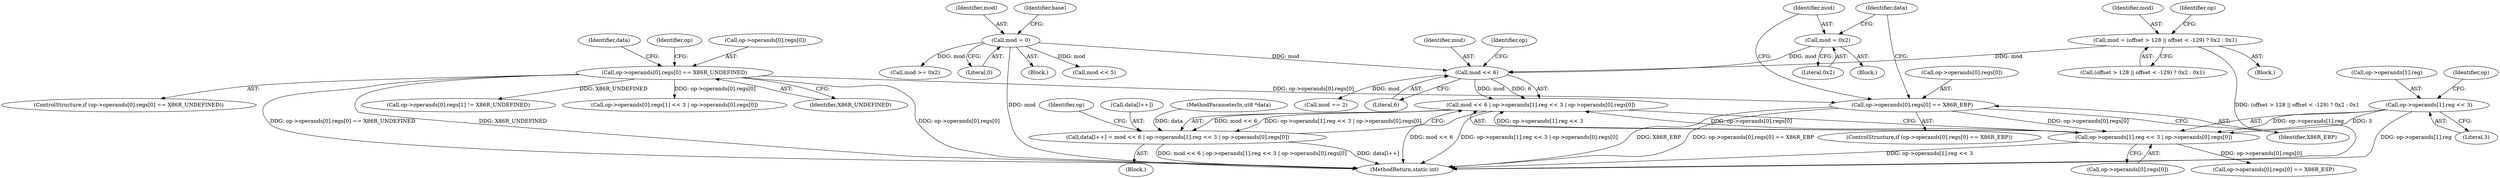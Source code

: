 digraph "0_radare2_f17bfd9f1da05f30f23a4dd05e9d2363e1406948@API" {
"1001906" [label="(Call,mod << 6 | op->operands[1].reg << 3 | op->operands[0].regs[0])"];
"1001907" [label="(Call,mod << 6)"];
"1000116" [label="(Call,mod = 0)"];
"1001898" [label="(Call,mod = 0x2)"];
"1001872" [label="(Call,mod = (offset > 128 || offset < -129) ? 0x2 : 0x1)"];
"1001910" [label="(Call,op->operands[1].reg << 3 | op->operands[0].regs[0])"];
"1001911" [label="(Call,op->operands[1].reg << 3)"];
"1001886" [label="(Call,op->operands[0].regs[0] == X86R_EBP)"];
"1001741" [label="(Call,op->operands[0].regs[0] == X86R_UNDEFINED)"];
"1001901" [label="(Call,data[l++] = mod << 6 | op->operands[1].reg << 3 | op->operands[0].regs[0])"];
"1001806" [label="(Identifier,op)"];
"1001740" [label="(ControlStructure,if (op->operands[0].regs[0] == X86R_UNDEFINED))"];
"1001958" [label="(Call,mod == 2)"];
"1003086" [label="(Call,mod >= 0x2)"];
"1001901" [label="(Call,data[l++] = mod << 6 | op->operands[1].reg << 3 | op->operands[0].regs[0])"];
"1001886" [label="(Call,op->operands[0].regs[0] == X86R_EBP)"];
"1001935" [label="(Identifier,op)"];
"1000117" [label="(Identifier,mod)"];
"1001902" [label="(Call,data[l++])"];
"1001813" [label="(Call,op->operands[0].regs[1] != X86R_UNDEFINED)"];
"1001908" [label="(Identifier,mod)"];
"1001741" [label="(Call,op->operands[0].regs[0] == X86R_UNDEFINED)"];
"1000104" [label="(MethodParameterIn,ut8 *data)"];
"1001912" [label="(Call,op->operands[1].reg)"];
"1000118" [label="(Literal,0)"];
"1001873" [label="(Identifier,mod)"];
"1001871" [label="(Block,)"];
"1000106" [label="(Block,)"];
"1001930" [label="(Call,op->operands[0].regs[0] == X86R_ESP)"];
"1001885" [label="(ControlStructure,if (op->operands[0].regs[0] == X86R_EBP))"];
"1001846" [label="(Call,op->operands[0].regs[1] << 3 | op->operands[0].regs[0])"];
"1001872" [label="(Call,mod = (offset > 128 || offset < -129) ? 0x2 : 0x1)"];
"1000121" [label="(Identifier,base)"];
"1001811" [label="(Block,)"];
"1001751" [label="(Identifier,X86R_UNDEFINED)"];
"1001896" [label="(Identifier,X86R_EBP)"];
"1001919" [label="(Literal,3)"];
"1001898" [label="(Call,mod = 0x2)"];
"1001910" [label="(Call,op->operands[1].reg << 3 | op->operands[0].regs[0])"];
"1003220" [label="(MethodReturn,static int)"];
"1001897" [label="(Block,)"];
"1001742" [label="(Call,op->operands[0].regs[0])"];
"1001924" [label="(Identifier,op)"];
"1001900" [label="(Literal,0x2)"];
"1001891" [label="(Identifier,op)"];
"1001887" [label="(Call,op->operands[0].regs[0])"];
"1001874" [label="(Call,(offset > 128 || offset < -129) ? 0x2 : 0x1)"];
"1001755" [label="(Identifier,data)"];
"1001907" [label="(Call,mod << 6)"];
"1001915" [label="(Identifier,op)"];
"1001911" [label="(Call,op->operands[1].reg << 3)"];
"1001899" [label="(Identifier,mod)"];
"1000116" [label="(Call,mod = 0)"];
"1001903" [label="(Identifier,data)"];
"1001920" [label="(Call,op->operands[0].regs[0])"];
"1003044" [label="(Call,mod << 5)"];
"1001906" [label="(Call,mod << 6 | op->operands[1].reg << 3 | op->operands[0].regs[0])"];
"1001909" [label="(Literal,6)"];
"1001906" -> "1001901"  [label="AST: "];
"1001906" -> "1001910"  [label="CFG: "];
"1001907" -> "1001906"  [label="AST: "];
"1001910" -> "1001906"  [label="AST: "];
"1001901" -> "1001906"  [label="CFG: "];
"1001906" -> "1003220"  [label="DDG: mod << 6"];
"1001906" -> "1003220"  [label="DDG: op->operands[1].reg << 3 | op->operands[0].regs[0]"];
"1001906" -> "1001901"  [label="DDG: mod << 6"];
"1001906" -> "1001901"  [label="DDG: op->operands[1].reg << 3 | op->operands[0].regs[0]"];
"1001907" -> "1001906"  [label="DDG: mod"];
"1001907" -> "1001906"  [label="DDG: 6"];
"1001910" -> "1001906"  [label="DDG: op->operands[1].reg << 3"];
"1001910" -> "1001906"  [label="DDG: op->operands[0].regs[0]"];
"1001907" -> "1001909"  [label="CFG: "];
"1001908" -> "1001907"  [label="AST: "];
"1001909" -> "1001907"  [label="AST: "];
"1001915" -> "1001907"  [label="CFG: "];
"1000116" -> "1001907"  [label="DDG: mod"];
"1001898" -> "1001907"  [label="DDG: mod"];
"1001872" -> "1001907"  [label="DDG: mod"];
"1001907" -> "1001958"  [label="DDG: mod"];
"1000116" -> "1000106"  [label="AST: "];
"1000116" -> "1000118"  [label="CFG: "];
"1000117" -> "1000116"  [label="AST: "];
"1000118" -> "1000116"  [label="AST: "];
"1000121" -> "1000116"  [label="CFG: "];
"1000116" -> "1003220"  [label="DDG: mod"];
"1000116" -> "1003044"  [label="DDG: mod"];
"1000116" -> "1003086"  [label="DDG: mod"];
"1001898" -> "1001897"  [label="AST: "];
"1001898" -> "1001900"  [label="CFG: "];
"1001899" -> "1001898"  [label="AST: "];
"1001900" -> "1001898"  [label="AST: "];
"1001903" -> "1001898"  [label="CFG: "];
"1001872" -> "1001871"  [label="AST: "];
"1001872" -> "1001874"  [label="CFG: "];
"1001873" -> "1001872"  [label="AST: "];
"1001874" -> "1001872"  [label="AST: "];
"1001891" -> "1001872"  [label="CFG: "];
"1001872" -> "1003220"  [label="DDG: (offset > 128 || offset < -129) ? 0x2 : 0x1"];
"1001910" -> "1001920"  [label="CFG: "];
"1001911" -> "1001910"  [label="AST: "];
"1001920" -> "1001910"  [label="AST: "];
"1001910" -> "1003220"  [label="DDG: op->operands[1].reg << 3"];
"1001911" -> "1001910"  [label="DDG: op->operands[1].reg"];
"1001911" -> "1001910"  [label="DDG: 3"];
"1001886" -> "1001910"  [label="DDG: op->operands[0].regs[0]"];
"1001910" -> "1001930"  [label="DDG: op->operands[0].regs[0]"];
"1001911" -> "1001919"  [label="CFG: "];
"1001912" -> "1001911"  [label="AST: "];
"1001919" -> "1001911"  [label="AST: "];
"1001924" -> "1001911"  [label="CFG: "];
"1001911" -> "1003220"  [label="DDG: op->operands[1].reg"];
"1001886" -> "1001885"  [label="AST: "];
"1001886" -> "1001896"  [label="CFG: "];
"1001887" -> "1001886"  [label="AST: "];
"1001896" -> "1001886"  [label="AST: "];
"1001899" -> "1001886"  [label="CFG: "];
"1001903" -> "1001886"  [label="CFG: "];
"1001886" -> "1003220"  [label="DDG: X86R_EBP"];
"1001886" -> "1003220"  [label="DDG: op->operands[0].regs[0] == X86R_EBP"];
"1001741" -> "1001886"  [label="DDG: op->operands[0].regs[0]"];
"1001741" -> "1001740"  [label="AST: "];
"1001741" -> "1001751"  [label="CFG: "];
"1001742" -> "1001741"  [label="AST: "];
"1001751" -> "1001741"  [label="AST: "];
"1001755" -> "1001741"  [label="CFG: "];
"1001806" -> "1001741"  [label="CFG: "];
"1001741" -> "1003220"  [label="DDG: X86R_UNDEFINED"];
"1001741" -> "1003220"  [label="DDG: op->operands[0].regs[0]"];
"1001741" -> "1003220"  [label="DDG: op->operands[0].regs[0] == X86R_UNDEFINED"];
"1001741" -> "1001813"  [label="DDG: X86R_UNDEFINED"];
"1001741" -> "1001846"  [label="DDG: op->operands[0].regs[0]"];
"1001901" -> "1001811"  [label="AST: "];
"1001902" -> "1001901"  [label="AST: "];
"1001935" -> "1001901"  [label="CFG: "];
"1001901" -> "1003220"  [label="DDG: data[l++]"];
"1001901" -> "1003220"  [label="DDG: mod << 6 | op->operands[1].reg << 3 | op->operands[0].regs[0]"];
"1000104" -> "1001901"  [label="DDG: data"];
}
